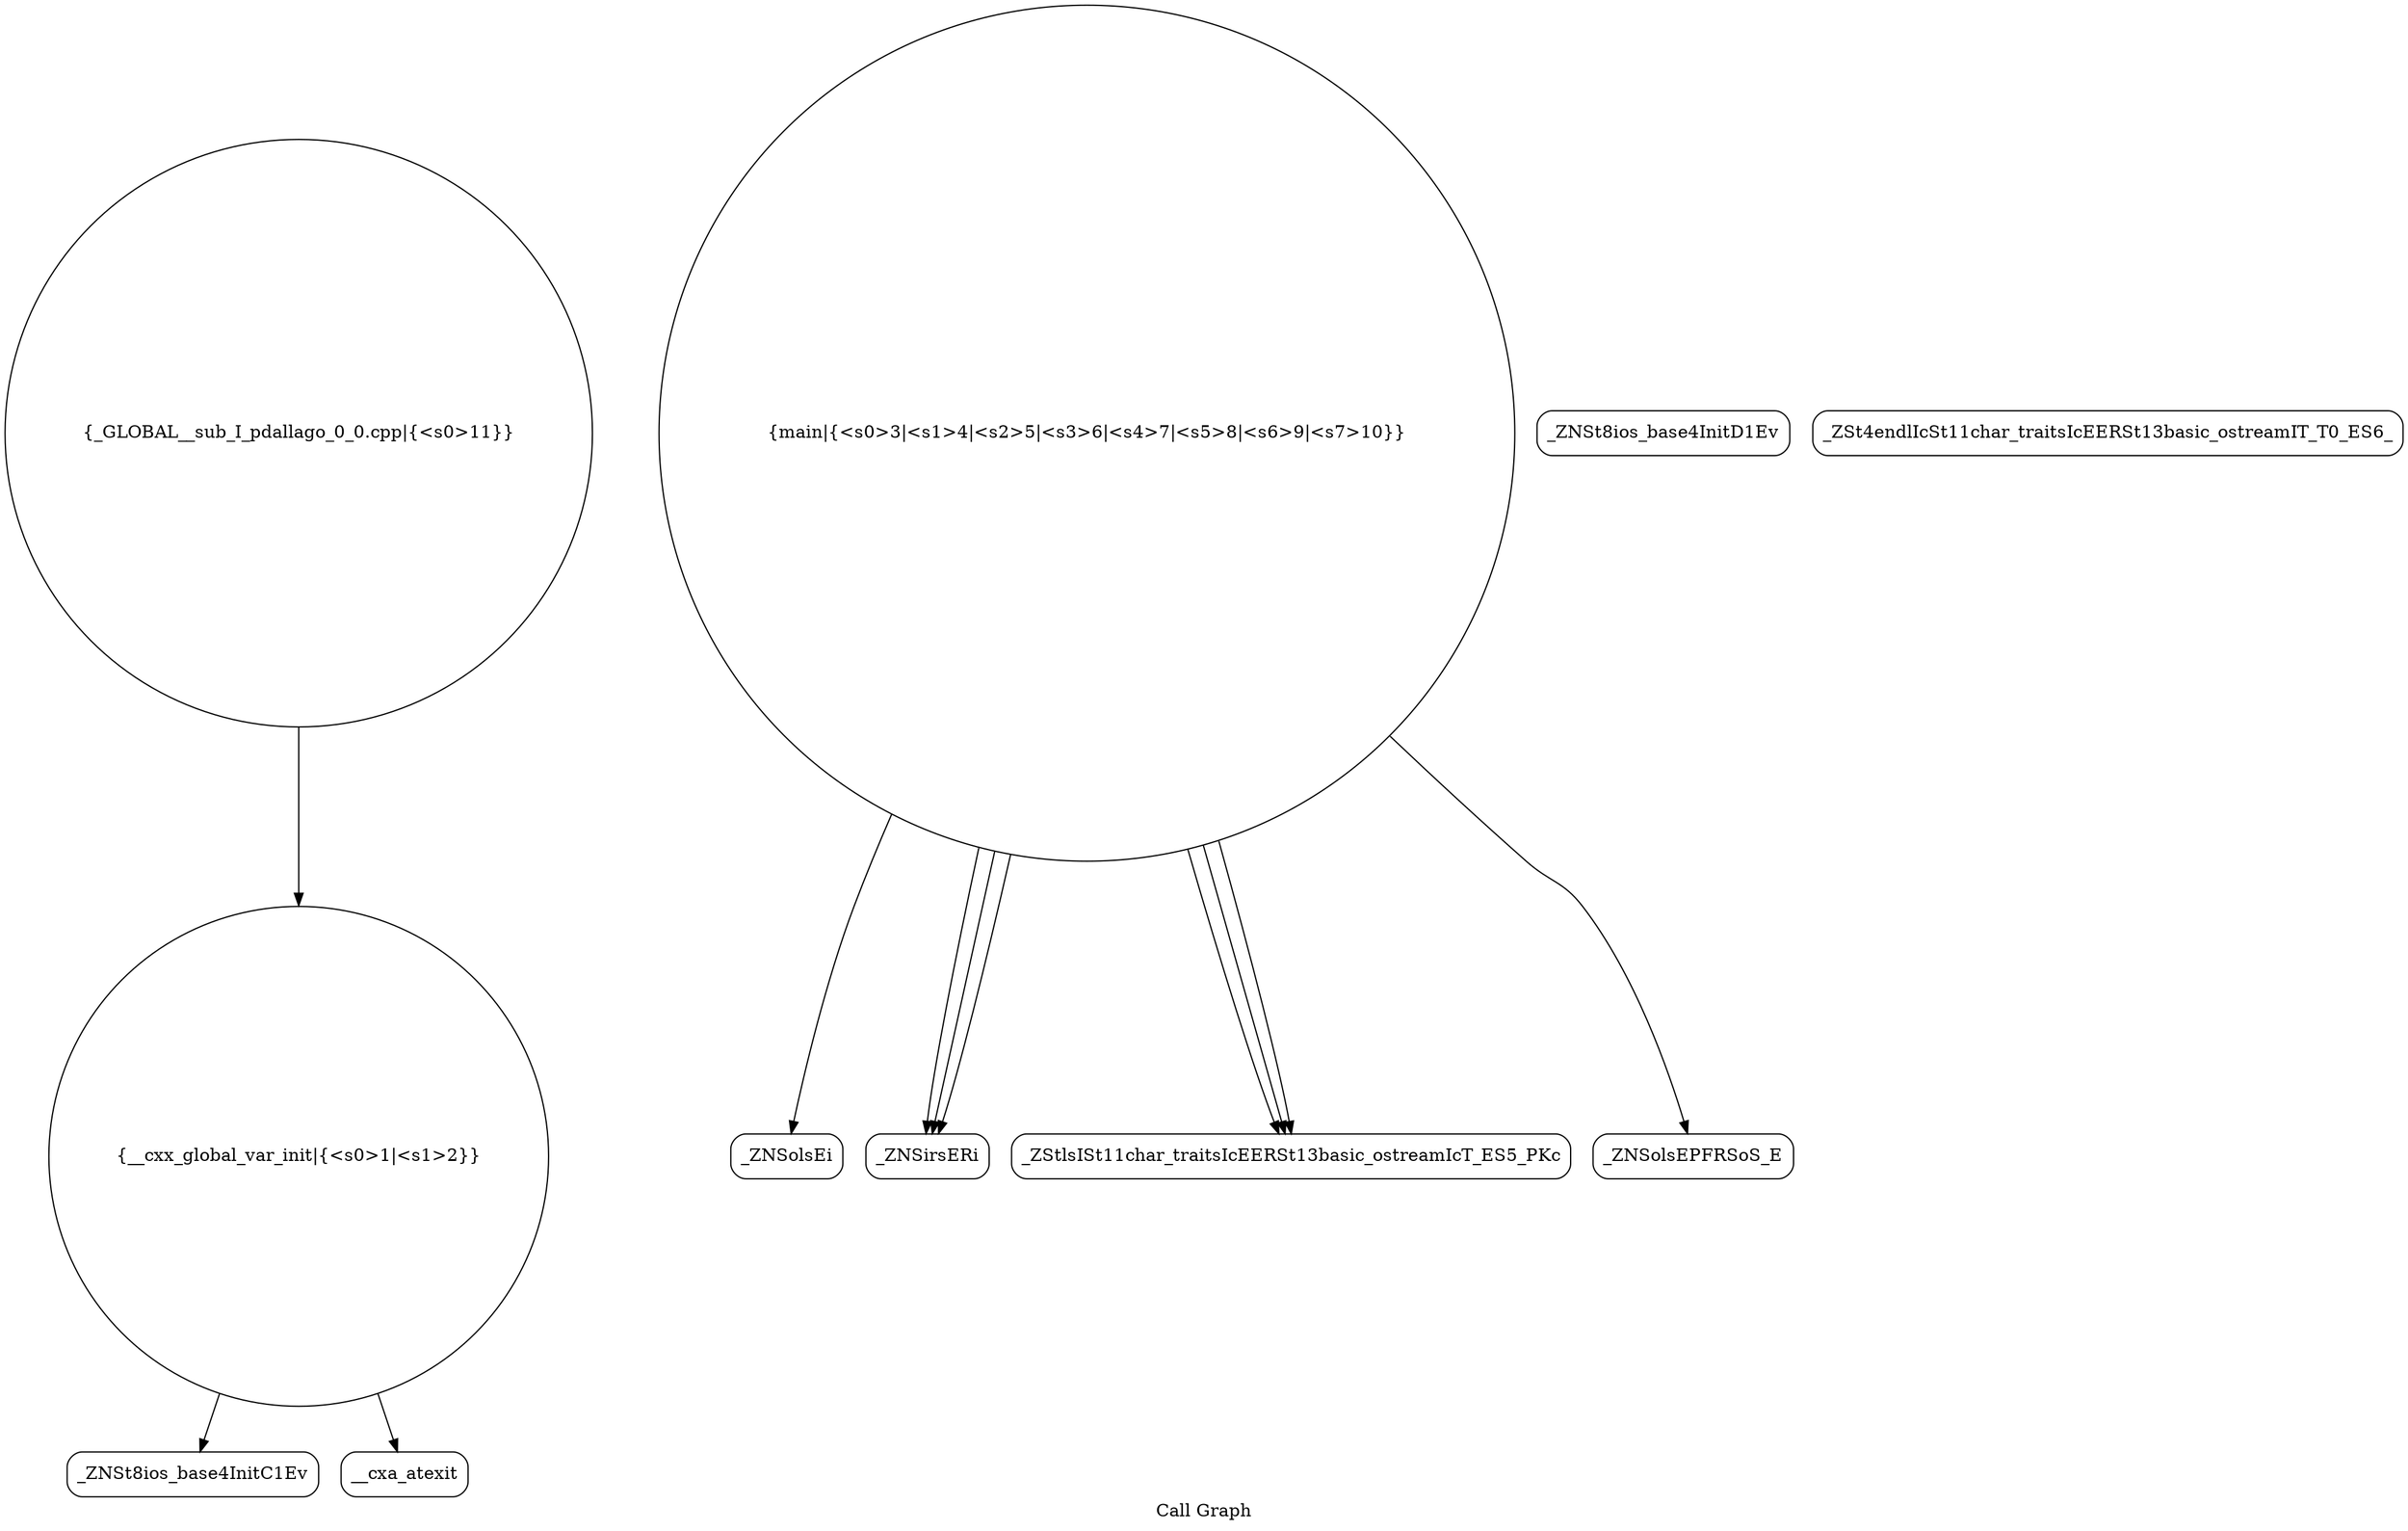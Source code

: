 digraph "Call Graph" {
	label="Call Graph";

	Node0x55f8cbf208e0 [shape=record,shape=circle,label="{__cxx_global_var_init|{<s0>1|<s1>2}}"];
	Node0x55f8cbf208e0:s0 -> Node0x55f8cbf20d70[color=black];
	Node0x55f8cbf208e0:s1 -> Node0x55f8cbf20e70[color=black];
	Node0x55f8cbf21070 [shape=record,shape=Mrecord,label="{_ZNSolsEi}"];
	Node0x55f8cbf20df0 [shape=record,shape=Mrecord,label="{_ZNSt8ios_base4InitD1Ev}"];
	Node0x55f8cbf21170 [shape=record,shape=Mrecord,label="{_ZSt4endlIcSt11char_traitsIcEERSt13basic_ostreamIT_T0_ES6_}"];
	Node0x55f8cbf20ef0 [shape=record,shape=circle,label="{main|{<s0>3|<s1>4|<s2>5|<s3>6|<s4>7|<s5>8|<s6>9|<s7>10}}"];
	Node0x55f8cbf20ef0:s0 -> Node0x55f8cbf20f70[color=black];
	Node0x55f8cbf20ef0:s1 -> Node0x55f8cbf20f70[color=black];
	Node0x55f8cbf20ef0:s2 -> Node0x55f8cbf20f70[color=black];
	Node0x55f8cbf20ef0:s3 -> Node0x55f8cbf20ff0[color=black];
	Node0x55f8cbf20ef0:s4 -> Node0x55f8cbf21070[color=black];
	Node0x55f8cbf20ef0:s5 -> Node0x55f8cbf20ff0[color=black];
	Node0x55f8cbf20ef0:s6 -> Node0x55f8cbf20ff0[color=black];
	Node0x55f8cbf20ef0:s7 -> Node0x55f8cbf210f0[color=black];
	Node0x55f8cbf20ff0 [shape=record,shape=Mrecord,label="{_ZStlsISt11char_traitsIcEERSt13basic_ostreamIcT_ES5_PKc}"];
	Node0x55f8cbf20d70 [shape=record,shape=Mrecord,label="{_ZNSt8ios_base4InitC1Ev}"];
	Node0x55f8cbf210f0 [shape=record,shape=Mrecord,label="{_ZNSolsEPFRSoS_E}"];
	Node0x55f8cbf20e70 [shape=record,shape=Mrecord,label="{__cxa_atexit}"];
	Node0x55f8cbf211f0 [shape=record,shape=circle,label="{_GLOBAL__sub_I_pdallago_0_0.cpp|{<s0>11}}"];
	Node0x55f8cbf211f0:s0 -> Node0x55f8cbf208e0[color=black];
	Node0x55f8cbf20f70 [shape=record,shape=Mrecord,label="{_ZNSirsERi}"];
}
